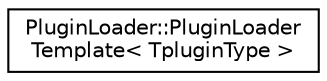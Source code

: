 digraph "Graphical Class Hierarchy"
{
 // INTERACTIVE_SVG=YES
 // LATEX_PDF_SIZE
  edge [fontname="Helvetica",fontsize="10",labelfontname="Helvetica",labelfontsize="10"];
  node [fontname="Helvetica",fontsize="10",shape=record];
  rankdir="LR";
  Node0 [label="PluginLoader::PluginLoader\lTemplate\< TpluginType \>",height=0.2,width=0.4,color="black", fillcolor="white", style="filled",URL="$d8/d2a/classPluginLoader_1_1PluginLoaderTemplate.html",tooltip="Class that loads the plugins we want for the desired area."];
}
